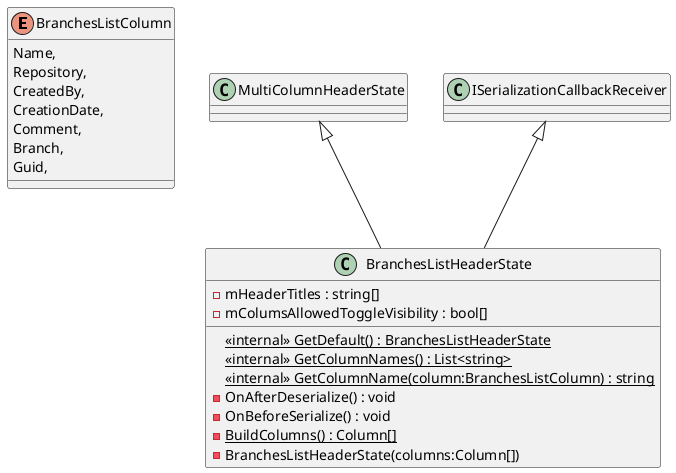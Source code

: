 @startuml
enum BranchesListColumn {
    Name,
    Repository,
    CreatedBy,
    CreationDate,
    Comment,
    Branch,
    Guid,
}
class BranchesListHeaderState {
    <<internal>> {static} GetDefault() : BranchesListHeaderState
    <<internal>> {static} GetColumnNames() : List<string>
    <<internal>> {static} GetColumnName(column:BranchesListColumn) : string
    - OnAfterDeserialize() : void
    - OnBeforeSerialize() : void
    {static} - BuildColumns() : Column[]
    - BranchesListHeaderState(columns:Column[])
    - mHeaderTitles : string[]
    - mColumsAllowedToggleVisibility : bool[]
}
MultiColumnHeaderState <|-- BranchesListHeaderState
ISerializationCallbackReceiver <|-- BranchesListHeaderState
@enduml
